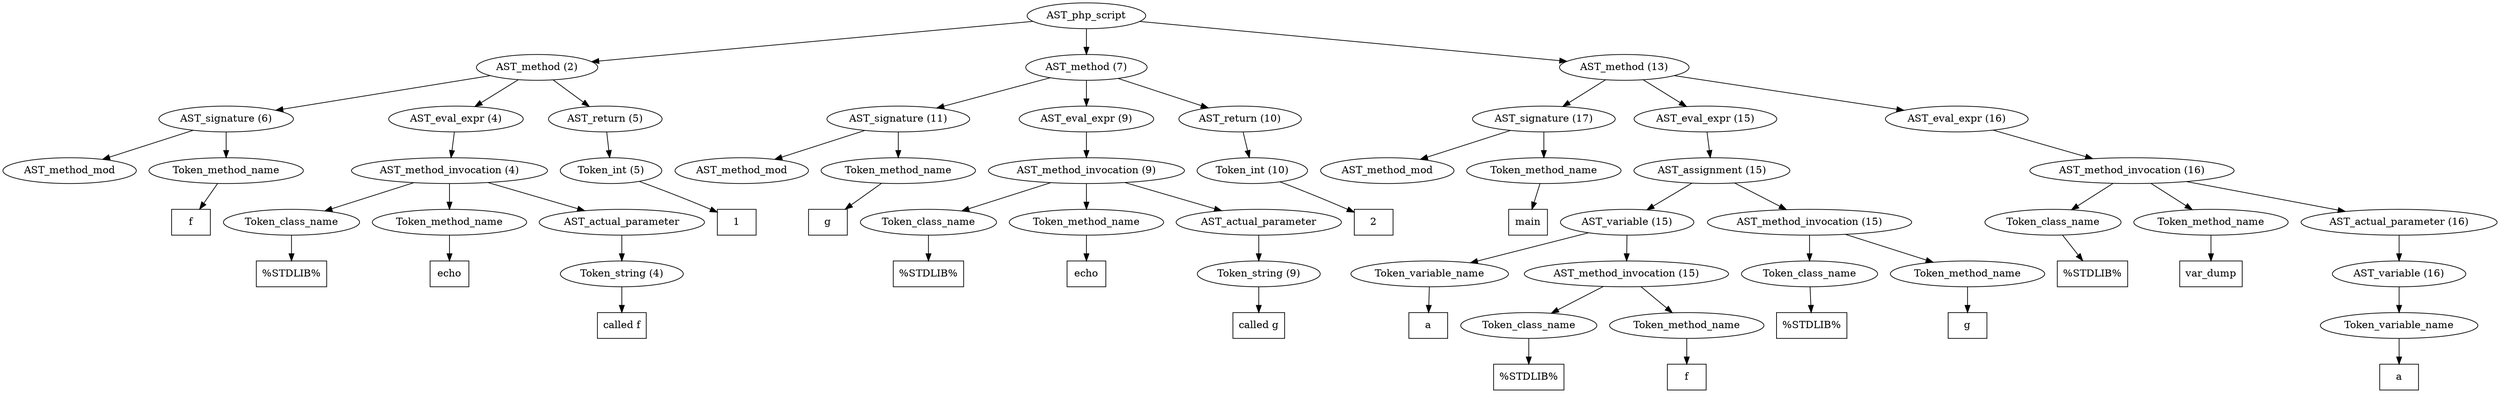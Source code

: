 /*
 * AST in dot format generated by phc -- the PHP compiler
 */

digraph AST {
node_0 [label="AST_php_script"];
node_1 [label="AST_method (2)"];
node_2 [label="AST_signature (6)"];
node_3 [label="AST_method_mod"];
node_4 [label="Token_method_name"];
node_5 [label="f", shape=box]
node_4 -> node_5;
node_2 -> node_4;
node_2 -> node_3;
node_6 [label="AST_eval_expr (4)"];
node_7 [label="AST_method_invocation (4)"];
node_8 [label="Token_class_name"];
node_9 [label="%STDLIB%", shape=box]
node_8 -> node_9;
node_10 [label="Token_method_name"];
node_11 [label="echo", shape=box]
node_10 -> node_11;
node_12 [label="AST_actual_parameter"];
node_13 [label="Token_string (4)"];
node_14 [label="called f", shape=box]
node_13 -> node_14;
node_12 -> node_13;
node_7 -> node_12;
node_7 -> node_10;
node_7 -> node_8;
node_6 -> node_7;
node_15 [label="AST_return (5)"];
node_16 [label="Token_int (5)"];
node_17 [label="1", shape=box]
node_16 -> node_17;
node_15 -> node_16;
node_1 -> node_15;
node_1 -> node_6;
node_1 -> node_2;
node_18 [label="AST_method (7)"];
node_19 [label="AST_signature (11)"];
node_20 [label="AST_method_mod"];
node_21 [label="Token_method_name"];
node_22 [label="g", shape=box]
node_21 -> node_22;
node_19 -> node_21;
node_19 -> node_20;
node_23 [label="AST_eval_expr (9)"];
node_24 [label="AST_method_invocation (9)"];
node_25 [label="Token_class_name"];
node_26 [label="%STDLIB%", shape=box]
node_25 -> node_26;
node_27 [label="Token_method_name"];
node_28 [label="echo", shape=box]
node_27 -> node_28;
node_29 [label="AST_actual_parameter"];
node_30 [label="Token_string (9)"];
node_31 [label="called g", shape=box]
node_30 -> node_31;
node_29 -> node_30;
node_24 -> node_29;
node_24 -> node_27;
node_24 -> node_25;
node_23 -> node_24;
node_32 [label="AST_return (10)"];
node_33 [label="Token_int (10)"];
node_34 [label="2", shape=box]
node_33 -> node_34;
node_32 -> node_33;
node_18 -> node_32;
node_18 -> node_23;
node_18 -> node_19;
node_35 [label="AST_method (13)"];
node_36 [label="AST_signature (17)"];
node_37 [label="AST_method_mod"];
node_38 [label="Token_method_name"];
node_39 [label="main", shape=box]
node_38 -> node_39;
node_36 -> node_38;
node_36 -> node_37;
node_40 [label="AST_eval_expr (15)"];
node_41 [label="AST_assignment (15)"];
node_42 [label="AST_variable (15)"];
node_43 [label="Token_variable_name"];
node_44 [label="a", shape=box]
node_43 -> node_44;
node_45 [label="AST_method_invocation (15)"];
node_46 [label="Token_class_name"];
node_47 [label="%STDLIB%", shape=box]
node_46 -> node_47;
node_48 [label="Token_method_name"];
node_49 [label="f", shape=box]
node_48 -> node_49;
node_45 -> node_48;
node_45 -> node_46;
node_42 -> node_45;
node_42 -> node_43;
node_50 [label="AST_method_invocation (15)"];
node_51 [label="Token_class_name"];
node_52 [label="%STDLIB%", shape=box]
node_51 -> node_52;
node_53 [label="Token_method_name"];
node_54 [label="g", shape=box]
node_53 -> node_54;
node_50 -> node_53;
node_50 -> node_51;
node_41 -> node_50;
node_41 -> node_42;
node_40 -> node_41;
node_55 [label="AST_eval_expr (16)"];
node_56 [label="AST_method_invocation (16)"];
node_57 [label="Token_class_name"];
node_58 [label="%STDLIB%", shape=box]
node_57 -> node_58;
node_59 [label="Token_method_name"];
node_60 [label="var_dump", shape=box]
node_59 -> node_60;
node_61 [label="AST_actual_parameter (16)"];
node_62 [label="AST_variable (16)"];
node_63 [label="Token_variable_name"];
node_64 [label="a", shape=box]
node_63 -> node_64;
node_62 -> node_63;
node_61 -> node_62;
node_56 -> node_61;
node_56 -> node_59;
node_56 -> node_57;
node_55 -> node_56;
node_35 -> node_55;
node_35 -> node_40;
node_35 -> node_36;
node_0 -> node_35;
node_0 -> node_18;
node_0 -> node_1;
}
